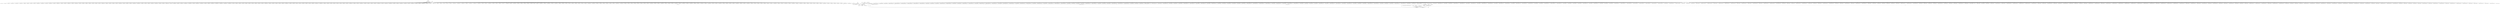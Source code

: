 digraph "0_ImageMagick_56d6e20de489113617cbbddaf41e92600a34db22@array" {
"1008762" [label="(Call,(const char *) attributes[i++])"];
"1008741" [label="(Call,attributes != (const xmlChar **) NULL)"];
"1000185" [label="(MethodParameterIn,const xmlChar **attributes)"];
"1008743" [label="(Call,(const xmlChar **) NULL)"];
"1008729" [label="(Call,(Image *) NULL)"];
"1000237" [label="(Call,(char *) NULL)"];
"1000232" [label="(Call,(const char *) NULL)"];
"1008760" [label="(Call,keyword=(const char *) attributes[i++])"];
"1008790" [label="(Call,ThrowMSLException(OptionError,\"UnrecognizedAttribute\",keyword))"];
"1008599" [label="(Call,(const char *) attributes[i])"];
"1018046" [label="(Call,(Image*) NULL)"];
"1017467" [label="(Call,(Image *) NULL)"];
"1017623" [label="(Call,(const char *) attributes[i])"];
"1006461" [label="(Call,(const char *) attributes[i])"];
"1014935" [label="(Call,(const char *) attributes[i++])"];
"1014502" [label="(Call,(Image *) NULL)"];
"1018943" [label="(Call,attributes != (const xmlChar **) NULL)"];
"1003100" [label="(Call,(char **) NULL)"];
"1004484" [label="(Call,(const char *) attributes[i++])"];
"1014729" [label="(Call,(const xmlChar *) NULL)"];
"1006772" [label="(Call,attributes[i] != (const xmlChar *) NULL)"];
"1000234" [label="(Identifier,NULL)"];
"1009820" [label="(Call,(const xmlChar *) NULL)"];
"1016133" [label="(Call,(const char *) NULL)"];
"1003342" [label="(Call,(const xmlChar *) NULL)"];
"1008856" [label="(Call,(Image *) NULL)"];
"1004334" [label="(Call,(const xmlChar *) NULL)"];
"1019473" [label="(Call,attributes[i] != (const xmlChar *) NULL)"];
"1004223" [label="(Call,(Image *) NULL)"];
"1014856" [label="(Call,(Image *) NULL)"];
"1001578" [label="(Call,(const xmlChar *) NULL)"];
"1014978" [label="(Call,(char **) NULL)"];
"1003329" [label="(Call,attributes != (const xmlChar **) NULL)"];
"1007963" [label="(Call,attributes[i] != (const xmlChar *) NULL)"];
"1004977" [label="(Call,attributes[i] != (const xmlChar *) NULL)"];
"1004729" [label="(Call,(const xmlChar *) NULL)"];
"1009144" [label="(Call,(const char *) attributes[i])"];
"1012873" [label="(Call,(const char *) attributes[i++])"];
"1010794" [label="(Call,attributes[i] != (const xmlChar *) NULL)"];
"1008628" [label="(Call,(char **) NULL)"];
"1018781" [label="(Call,(Image *) NULL)"];
"1001605" [label="(Call,(const char *) attributes[i])"];
"1003476" [label="(Call,(Image *) NULL)"];
"1000279" [label="(Call,(Image *) NULL)"];
"1019173" [label="(Call,(char **) NULL)"];
"1018251" [label="(Call,(Image*) NULL)"];
"1005603" [label="(Call,(char **) NULL)"];
"1001764" [label="(Call,(const char *) attributes[i++])"];
"1018952" [label="(Call,attributes[i] != (const xmlChar *) NULL)"];
"1006241" [label="(Call,(const xmlChar *) NULL)"];
"1008740" [label="(ControlStructure,if (attributes != (const xmlChar **) NULL))"];
"1017032" [label="(Call,(const char *) attributes[i++])"];
"1014011" [label="(Call,(const char *) attributes[i++])"];
"1012993" [label="(Call,(Image *) NULL)"];
"1017221" [label="(Call,(Image *) NULL)"];
"1003024" [label="(Call,(const char *) attributes[i])"];
"1018373" [label="(Call,(const char *) attributes[i])"];
"1000529" [label="(Call,attributes[i] != (const xmlChar *) NULL)"];
"1014248" [label="(Call,(Image *) NULL)"];
"1007724" [label="(Call,(char **) NULL)"];
"1007223" [label="(Call,(const xmlChar *) NULL)"];
"1002993" [label="(Call,attributes[i] != (const xmlChar *) NULL)"];
"1009893" [label="(Call,(char **) NULL)"];
"1004956" [label="(Call,(Image *) NULL)"];
"1014663" [label="(Call,(Image *) NULL)"];
"1006434" [label="(Call,(const xmlChar *) NULL)"];
"1013026" [label="(Call,(const char *) attributes[i++])"];
"1002331" [label="(Call,(const xmlChar *) NULL)"];
"1008729" [label="(Call,(Image *) NULL)"];
"1015066" [label="(Call,(Image *) NULL)"];
"1007077" [label="(Call,attributes[i] != (const xmlChar *) NULL)"];
"1006523" [label="(Call,(char **) NULL)"];
"1014268" [label="(Call,attributes != (const xmlChar **) NULL)"];
"1002499" [label="(Call,(Image *) NULL)"];
"1012861" [label="(Call,attributes[i] != (const xmlChar *) NULL)"];
"1019031" [label="(Call,(const char *) NULL)"];
"1013260" [label="(Call,attributes[i] != (const xmlChar *) NULL)"];
"1008883" [label="(Call,attributes[i] != (const xmlChar *) NULL)"];
"1009667" [label="(Call,attributes[i] != (const xmlChar *) NULL)"];
"1010906" [label="(Call,attributes[i] != (const xmlChar *) NULL)"];
"1007655" [label="(Call,attributes != (const xmlChar **) NULL)"];
"1007668" [label="(Call,(const xmlChar *) NULL)"];
"1005116" [label="(Call,(const char *) attributes[i++])"];
"1007621" [label="(Call,(Image *) NULL)"];
"1018821" [label="(Call,(Image *) NULL)"];
"1019118" [label="(Call,attributes[i] != (const xmlChar *) NULL)"];
"1013005" [label="(Call,attributes != (const xmlChar **) NULL)"];
"1000232" [label="(Call,(const char *) NULL)"];
"1011472" [label="(Call,(const xmlChar **) NULL)"];
"1013107" [label="(Call,(char **) NULL)"];
"1013619" [label="(Call,attributes == (const xmlChar **) NULL)"];
"1007219" [label="(Call,attributes[i] != (const xmlChar *) NULL)"];
"1000235" [label="(Call,value=(char *) NULL)"];
"1017604" [label="(Call,(const char *) attributes[i++])"];
"1008762" [label="(Call,(const char *) attributes[i++])"];
"1008510" [label="(Call,ThrowMSLException(OptionError,\"UnrecognizedElement\",(const char *) tag))"];
"1018560" [label="(Call,(Image *) NULL)"];
"1016302" [label="(Call,attributes[i] != (const xmlChar *) NULL)"];
"1006249" [label="(Call,(const char *) attributes[i++])"];
"1003448" [label="(Call,(const char *) NULL)"];
"1015731" [label="(Call,attributes == (const xmlChar **) NULL)"];
"1000307" [label="(Call,(const xmlChar *) NULL)"];
"1010825" [label="(Call,(const char *) attributes[i])"];
"1008874" [label="(Call,attributes != (const xmlChar **) NULL)"];
"1019122" [label="(Call,(const xmlChar *) NULL)"];
"1008760" [label="(Call,keyword=(const char *) attributes[i++])"];
"1008651" [label="(Call,(char **) NULL)"];
"1010806" [label="(Call,(const char *) attributes[i++])"];
"1017596" [label="(Call,(const xmlChar *) NULL)"];
"1002533" [label="(Call,(const char *) attributes[i++])"];
"1002705" [label="(Call,attributes[i] != (const xmlChar *) NULL)"];
"1007108" [label="(Call,(const char *) attributes[i])"];
"1017492" [label="(Call,(const xmlChar *) NULL)"];
"1003350" [label="(Call,(const char *) attributes[i++])"];
"1017427" [label="(Call,(Image *) NULL)"];
"1008769" [label="(Identifier,attribute)"];
"1015276" [label="(Call,(Image *) NULL)"];
"1009698" [label="(Call,(const char *) attributes[i])"];
"1018149" [label="(Call,(const xmlChar *) NULL)"];
"1005095" [label="(Call,attributes != (const xmlChar **) NULL)"];
"1008160" [label="(Call,(const xmlChar *) NULL)"];
"1000185" [label="(MethodParameterIn,const xmlChar **attributes)"];
"1004968" [label="(Call,attributes != (const xmlChar **) NULL)"];
"1019108" [label="(Call,attributes == (const xmlChar **) NULL)"];
"1000541" [label="(Call,(const char *) attributes[i++])"];
"1016551" [label="(Call,attributes[i] != (const xmlChar *) NULL)"];
"1011228" [label="(Call,(const xmlChar *) NULL)"];
"1011479" [label="(Call,attributes[i] != (const xmlChar *) NULL)"];
"1017254" [label="(Call,(const char *) attributes[i++])"];
"1006803" [label="(Call,(const char *) attributes[i])"];
"1010626" [label="(Call,(const xmlChar *) NULL)"];
"1013264" [label="(Call,(const xmlChar *) NULL)"];
"1018710" [label="(Call,(char **) NULL)"];
"1015773" [label="(Call,(const char *) attributes[i])"];
"1004756" [label="(Call,(const char *) attributes[i])"];
"1007056" [label="(Call,(Image *) NULL)"];
"1018629" [label="(Call,(Image *) NULL)"];
"1012008" [label="(Call,(char **) NULL)"];
"1017908" [label="(Call,(Image*) NULL)"];
"1008743" [label="(Call,(const xmlChar **) NULL)"];
"1001565" [label="(Call,attributes != (const xmlChar **) NULL)"];
"1010106" [label="(Call,attributes[i] != (const xmlChar *) NULL)"];
"1006586" [label="(Call,(Image *) NULL)"];
"1010507" [label="(Call,(char **) NULL)"];
"1004701" [label="(Call,(Image *) NULL)"];
"1010304" [label="(Call,(const char *) attributes[i])"];
"1008568" [label="(Call,attributes == (const xmlChar **) NULL)"];
"1010285" [label="(Call,(const char *) attributes[i++])"];
"1008556" [label="(Call,(Image *) NULL)"];
"1017020" [label="(Call,attributes[i] != (const xmlChar *) NULL)"];
"1017972" [label="(Call,(const char *) attributes[i])"];
"1001983" [label="(Call,(Image *) NULL)"];
"1017944" [label="(Call,(const xmlChar *) NULL)"];
"1008486" [label="(Call,(Image *) NULL)"];
"1018416" [label="(Call,(Image *) NULL)"];
"1013153" [label="(Call,(Image *) NULL)"];
"1005104" [label="(Call,attributes[i] != (const xmlChar *) NULL)"];
"1004737" [label="(Call,(const char *) attributes[i++])"];
"1004321" [label="(Call,attributes != (const xmlChar **) NULL)"];
"1007796" [label="(Call,(char **) NULL)"];
"1019259" [label="(Call,(const char *) attributes[i++])"];
"1009457" [label="(Call,attributes != (const xmlChar **) NULL)"];
"1018177" [label="(Call,(const char *) attributes[i])"];
"1015555" [label="(Call,(const char *) attributes[i])"];
"1014913" [label="(Call,attributes == (const xmlChar **) NULL)"];
"1009104" [label="(Call,attributes != (const xmlChar **) NULL)"];
"1010545" [label="(Call,(Image *) NULL)"];
"1004476" [label="(Call,(const xmlChar *) NULL)"];
"1004443" [label="(Call,(Image *) NULL)"];
"1005702" [label="(Call,(char **) NULL)"];
"1011909" [label="(Call,(char **) NULL)"];
"1010896" [label="(Call,attributes == (const xmlChar **) NULL)"];
"1018983" [label="(Call,(const char *) attributes[i])"];
"1006679" [label="(Call,(const char *) attributes[i])"];
"1009559" [label="(Call,(char **) NULL)"];
"1009478" [label="(Call,(const char *) attributes[i++])"];
"1016998" [label="(Call,(Image *) NULL)"];
"1016530" [label="(Call,(Image *) NULL)"];
"1005008" [label="(Call,(const char *) attributes[i])"];
"1005566" [label="(Call,(char **) NULL)"];
"1002635" [label="(Call,(Image *) NULL)"];
"1002016" [label="(Call,(const xmlChar *) NULL)"];
"1017744" [label="(Call,(const xmlChar *) NULL)"];
"1004884" [label="(Call,(const char *) attributes[i])"];
"1008759" [label="(Block,)"];
"1008355" [label="(Call,attributes[i] != (const xmlChar *) NULL)"];
"1018873" [label="(Call,(const char *) attributes[i])"];
"1015288" [label="(Call,attributes != (const xmlChar **) NULL)"];
"1004306" [label="(Call,(Image *) NULL)"];
"1008742" [label="(Identifier,attributes)"];
"1013999" [label="(Call,attributes[i] != (const xmlChar *) NULL)"];
"1004503" [label="(Call,(const char *) attributes[i])"];
"1018135" [label="(Call,attributes == (const xmlChar **) NULL)"];
"1009466" [label="(Call,attributes[i] != (const xmlChar *) NULL)"];
"1016293" [label="(Call,attributes != (const xmlChar **) NULL)"];
"1008761" [label="(Identifier,keyword)"];
"1003989" [label="(Call,(Image *) NULL)"];
"1012916" [label="(Call,(char *) NULL)"];
"1002451" [label="(Call,(Image *) NULL)"];
"1006330" [label="(Call,(char **) NULL)"];
"1000936" [label="(Call,(char **) NULL)"];
"1004989" [label="(Call,(const char *) attributes[i++])"];
"1006216" [label="(Call,(Image *) NULL)"];
"1008367" [label="(Call,(const char *) attributes[i++])"];
"1016823" [label="(Call,attributes != (const xmlChar **) NULL)"];
"1000959" [label="(Call,(char **) NULL)"];
"1011491" [label="(Call,(const char *) attributes[i++])"];
"1000533" [label="(Call,(const xmlChar *) NULL)"];
"1018113" [label="(Call,(Image*) NULL)"];
"1004330" [label="(Call,attributes[i] != (const xmlChar *) NULL)"];
"1013667" [label="(Call,(const char *) attributes[i])"];
"1000315" [label="(Call,(const char *) attributes[i++])"];
"1005726" [label="(Call,(char **) NULL)"];
"1008723" [label="(Call,msl_info->image[n] == (Image *) NULL)"];
"1012865" [label="(Call,(const xmlChar *) NULL)"];
"1017564" [label="(Call,(Image *) NULL)"];
"1008346" [label="(Call,attributes != (const xmlChar **) NULL)"];
"1007182" [label="(Call,(Image *) NULL)"];
"1017519" [label="(Call,(const char *) attributes[i])"];
"1018321" [label="(Call,(Image *) NULL)"];
"1001783" [label="(Call,(const char *) attributes[i])"];
"1004463" [label="(Call,attributes != (const xmlChar **) NULL)"];
"1008334" [label="(Call,(Image *) NULL)"];
"1019463" [label="(Call,attributes == (const xmlChar **) NULL)"];
"1014277" [label="(Call,attributes[i] != (const xmlChar *) NULL)"];
"1007967" [label="(Call,(const xmlChar *) NULL)"];
"1017364" [label="(Call,(char **) NULL)"];
"1010414" [label="(Call,attributes[i] != (const xmlChar *) NULL)"];
"1002997" [label="(Call,(const xmlChar *) NULL)"];
"1009658" [label="(Call,attributes != (const xmlChar **) NULL)"];
"1015515" [label="(Call,attributes != (const xmlChar **) NULL)"];
"1014556" [label="(Call,(const char *) attributes[i])"];
"1014003" [label="(Call,(const xmlChar *) NULL)"];
"1001731" [label="(Call,(Image *) NULL)"];
"1008781" [label="(Call,(const char *) attributes[i])"];
"1015487" [label="(Call,(Image *) NULL)"];
"1013272" [label="(Call,(const char *) attributes[i++])"];
"1011255" [label="(Call,(const char *) attributes[i])"];
"1004853" [label="(Call,attributes[i] != (const xmlChar *) NULL)"];
"1014528" [label="(Call,(const xmlChar *) NULL)"];
"1003765" [label="(Call,(const char *) NULL)"];
"1003943" [label="(Call,(char **) NULL)"];
"1010418" [label="(Call,(const xmlChar *) NULL)"];
"1010884" [label="(Call,(Image *) NULL)"];
"1002239" [label="(Call,(Image *) NULL)"];
"1017740" [label="(Call,attributes[i] != (const xmlChar *) NULL)"];
"1008590" [label="(Call,(const char *) attributes[i++])"];
"1012662" [label="(Call,(const xmlChar *) NULL)"];
"1015753" [label="(Call,(const char *) attributes[i++])"];
"1010097" [label="(Call,attributes != (const xmlChar **) NULL)"];
"1012851" [label="(Call,attributes == (const xmlChar **) NULL)"];
"1016362" [label="(Call,(char **) NULL)"];
"1014756" [label="(Call,(const char *) attributes[i])"];
"1001752" [label="(Call,attributes[i] != (const xmlChar *) NULL)"];
"1006237" [label="(Call,attributes[i] != (const xmlChar *) NULL)"];
"1006639" [label="(Call,attributes != (const xmlChar **) NULL)"];
"1010922" [label="(Call,(const char *) attributes[i++])"];
"1004832" [label="(Call,(Image *) NULL)"];
"1018641" [label="(Call,attributes != (const xmlChar **) NULL)"];
"1010110" [label="(Call,(const xmlChar *) NULL)"];
"1006931" [label="(Call,(Image *) NULL)"];
"1013929" [label="(Call,(Image *) NULL)"];
"1009203" [label="(Call,(char **) NULL)"];
"1014785" [label="(Call,(char **) NULL)"];
"1000303" [label="(Call,attributes[i] != (const xmlChar *) NULL)"];
"1007941" [label="(Call,(Image *) NULL)"];
"1003532" [label="(Call,(const char *) attributes[i])"];
"1008887" [label="(Call,(const xmlChar *) NULL)"];
"1009470" [label="(Call,(const xmlChar *) NULL)"];
"1019247" [label="(Call,attributes[i] != (const xmlChar *) NULL)"];
"1012658" [label="(Call,attributes[i] != (const xmlChar *) NULL)"];
"1003369" [label="(Call,(const char *) attributes[i])"];
"1006430" [label="(Call,attributes[i] != (const xmlChar *) NULL)"];
"1002717" [label="(Call,(const char *) attributes[i++])"];
"1002012" [label="(Call,attributes[i] != (const xmlChar *) NULL)"];
"1009113" [label="(Call,attributes[i] != (const xmlChar *) NULL)"];
"1015528" [label="(Call,(const xmlChar *) NULL)"];
"1010273" [label="(Call,attributes[i] != (const xmlChar *) NULL)"];
"1012893" [label="(Call,(const char *) attributes[i])"];
"1004660" [label="(Call,(Image *) NULL)"];
"1014955" [label="(Call,(const char *) attributes[i])"];
"1017024" [label="(Call,(const xmlChar *) NULL)"];
"1008731" [label="(Identifier,NULL)"];
"1017273" [label="(Call,(const char *) attributes[i])"];
"1010798" [label="(Call,(const xmlChar *) NULL)"];
"1015745" [label="(Call,(const xmlChar *) NULL)"];
"1010941" [label="(Call,(const char *) attributes[i])"];
"1008146" [label="(Call,attributes == (const xmlChar **) NULL)"];
"1017233" [label="(Call,attributes != (const xmlChar **) NULL)"];
"1016888" [label="(Call,(char **) NULL)"];
"1012032" [label="(Call,(char **) NULL)"];
"1010653" [label="(Call,(const char *) attributes[i])"];
"1008582" [label="(Call,(const xmlChar *) NULL)"];
"1006268" [label="(Call,(const char *) attributes[i])"];
"1014737" [label="(Call,(const char *) attributes[i++])"];
"1009807" [label="(Call,attributes != (const xmlChar **) NULL)"];
"1016542" [label="(Call,attributes != (const xmlChar **) NULL)"];
"1014524" [label="(Call,attributes[i] != (const xmlChar *) NULL)"];
"1002043" [label="(Call,(const char *) attributes[i])"];
"1000334" [label="(Call,(const char *) attributes[i])"];
"1009445" [label="(Call,(Image *) NULL)"];
"1007231" [label="(Call,(const char *) attributes[i++])"];
"1001878" [label="(Call,(char **) NULL)"];
"1006409" [label="(Call,(Image *) NULL)"];
"1001942" [label="(Call,(Image *) NULL)"];
"1004472" [label="(Call,attributes[i] != (const xmlChar *) NULL)"];
"1019593" [label="(Call,value != NULL)"];
"1001743" [label="(Call,attributes != (const xmlChar **) NULL)"];
"1001586" [label="(Call,(const char *) attributes[i++])"];
"1006228" [label="(Call,attributes != (const xmlChar **) NULL)"];
"1010137" [label="(Call,(const char *) attributes[i])"];
"1009780" [label="(Call,(Image *) NULL)"];
"1007089" [label="(Call,(const char *) attributes[i++])"];
"1015719" [label="(Call,(Image *) NULL)"];
"1019251" [label="(Call,(const xmlChar *) NULL)"];
"1006964" [label="(Call,(const char *) attributes[i++])"];
"1004844" [label="(Call,attributes != (const xmlChar **) NULL)"];
"1015078" [label="(Call,attributes != (const xmlChar **) NULL)"];
"1006368" [label="(Call,(Image *) NULL)"];
"1016845" [label="(Call,(const char *) attributes[i++])"];
"1019225" [label="(Call,(Image *) NULL)"];
"1002948" [label="(Call,(Image *) NULL)"];
"1017583" [label="(Call,attributes != (const xmlChar **) NULL)"];
"1016865" [label="(Call,(const char *) attributes[i])"];
"1000520" [label="(Call,attributes != (const xmlChar **) NULL)"];
"1006857" [label="(Call,(Image *) NULL)"];
"1017719" [label="(Call,(Image *) NULL)"];
"1000239" [label="(Identifier,NULL)"];
"1016582" [label="(Call,(const char *) attributes[i])"];
"1011200" [label="(Call,(Image *) NULL)"];
"1008895" [label="(Call,(const char *) attributes[i++])"];
"1002024" [label="(Call,(const char *) attributes[i++])"];
"1002525" [label="(Call,(const xmlChar *) NULL)"];
"1004865" [label="(Call,(const char *) attributes[i++])"];
"1014207" [label="(Call,(Image *) NULL)"];
"1013018" [label="(Call,(const xmlChar *) NULL)"];
"1017674" [label="(Call,(char **) NULL)"];
"1007695" [label="(Call,(const char *) attributes[i])"];
"1002339" [label="(Call,(const char *) attributes[i++])"];
"1017242" [label="(Call,attributes[i] != (const xmlChar *) NULL)"];
"1013250" [label="(Call,attributes == (const xmlChar **) NULL)"];
"1008578" [label="(Call,attributes[i] != (const xmlChar *) NULL)"];
"1018449" [label="(Call,(const xmlChar *) NULL)"];
"1010622" [label="(Call,attributes[i] != (const xmlChar *) NULL)"];
"1014308" [label="(Call,(const char *) attributes[i])"];
"1008813" [label="(Call,(Image *) NULL)"];
"1006421" [label="(Call,attributes != (const xmlChar **) NULL)"];
"1017752" [label="(Call,(const char *) attributes[i++])"];
"1003501" [label="(Call,attributes[i] != (const xmlChar *) NULL)"];
"1010264" [label="(Call,attributes != (const xmlChar **) NULL)"];
"1018354" [label="(Call,(const char *) attributes[i++])"];
"1000484" [label="(Call,(Image *) NULL)"];
"1008741" [label="(Call,attributes != (const xmlChar **) NULL)"];
"1008142" [label="(Call,(Image *) NULL)"];
"1019279" [label="(Call,(const char *) attributes[i])"];
"1015536" [label="(Call,(const char *) attributes[i++])"];
"1009847" [label="(Call,(const char *) attributes[i])"];
"1007953" [label="(Call,attributes == (const xmlChar **) NULL)"];
"1002553" [label="(Call,(const char *) attributes[i])"];
"1014923" [label="(Call,attributes[i] != (const xmlChar *) NULL)"];
"1013695" [label="(Call,(char **) NULL)"];
"1004716" [label="(Call,attributes != (const xmlChar **) NULL)"];
"1010118" [label="(Call,(const char *) attributes[i++])"];
"1000294" [label="(Call,attributes != (const xmlChar **) NULL)"];
"1010734" [label="(Call,(char **) NULL)"];
"1015016" [label="(Call,(Image *) NULL)"];
"1008758" [label="(Identifier,i)"];
"1016333" [label="(Call,(const char *) attributes[i])"];
"1008754" [label="(Call,(const xmlChar *) NULL)"];
"1002291" [label="(Call,(Image *) NULL)"];
"1017500" [label="(Call,(const char *) attributes[i++])"];
"1018854" [label="(Call,(const char *) attributes[i++])"];
"1009940" [label="(Call,(char **) NULL)"];
"1014725" [label="(Call,attributes[i] != (const xmlChar *) NULL)"];
"1011886" [label="(Call,(char **) NULL)"];
"1018928" [label="(Call,(Image *) NULL)"];
"1002511" [label="(Call,attributes != (const xmlChar **) NULL)"];
"1004981" [label="(Call,(const xmlChar *) NULL)"];
"1019505" [label="(Call,(const char *) attributes[i])"];
"1007975" [label="(Call,(const char *) attributes[i++])"];
"1008791" [label="(Identifier,OptionError)"];
"1006660" [label="(Call,(const char *) attributes[i++])"];
"1005108" [label="(Call,(const xmlChar *) NULL)"];
"1001550" [label="(Call,(Image *) NULL)"];
"1002984" [label="(Call,attributes != (const xmlChar **) NULL)"];
"1013014" [label="(Call,attributes[i] != (const xmlChar *) NULL)"];
"1005059" [label="(Call,(Image *) NULL)"];
"1001680" [label="(Call,(Image *) NULL)"];
"1015099" [label="(Call,(const char *) attributes[i++])"];
"1007676" [label="(Call,(const char *) attributes[i++])"];
"1010082" [label="(Call,(Image *) NULL)"];
"1013238" [label="(Call,(Image *) NULL)"];
"1002576" [label="(Call,(char **) NULL)"];
"1008745" [label="(Identifier,NULL)"];
"1018445" [label="(Call,attributes[i] != (const xmlChar *) NULL)"];
"1016833" [label="(Call,attributes[i] != (const xmlChar *) NULL)"];
"1006983" [label="(Call,(const char *) attributes[i])"];
"1010613" [label="(Call,attributes != (const xmlChar **) NULL)"];
"1008359" [label="(Call,(const xmlChar *) NULL)"];
"1004361" [label="(Call,(const char *) attributes[i])"];
"1006442" [label="(Call,(const char *) attributes[i++])"];
"1011224" [label="(Call,attributes[i] != (const xmlChar *) NULL)"];
"1014514" [label="(Call,attributes == (const xmlChar **) NULL)"];
"1010634" [label="(Call,(const char *) attributes[i++])"];
"1013639" [label="(Call,(const xmlChar *) NULL)"];
"1010405" [label="(Call,attributes != (const xmlChar **) NULL)"];
"1008750" [label="(Call,attributes[i] != (const xmlChar *) NULL)"];
"1002906" [label="(Call,(Image *) NULL)"];
"1009990" [label="(Call,(char **) NULL)"];
"1013764" [label="(Call,(char **) NULL)"];
"1016947" [label="(Call,(Image *) NULL)"];
"1007984" [label="(Call,(const char *) attributes[i])"];
"1015584" [label="(Call,(char **) NULL)"];
"1018145" [label="(Call,attributes[i] != (const xmlChar *) NULL)"];
"1015524" [label="(Call,attributes[i] != (const xmlChar *) NULL)"];
"1016763" [label="(Call,(Image *) NULL)"];
"1011510" [label="(Call,(const char *) attributes[i])"];
"1013635" [label="(Call,attributes[i] != (const xmlChar *) NULL)"];
"1002521" [label="(Call,attributes[i] != (const xmlChar *) NULL)"];
"1000560" [label="(Call,(const char *) attributes[i])"];
"1007821" [label="(Call,(char **) NULL)"];
"1017479" [label="(Call,attributes != (const xmlChar **) NULL)"];
"1013787" [label="(Call,(char **) NULL)"];
"1007210" [label="(Call,attributes != (const xmlChar **) NULL)"];
"1015301" [label="(Call,(const xmlChar *) NULL)"];
"1008415" [label="(Call,(char **) NULL)"];
"1016278" [label="(Call,(Image *) NULL)"];
"1006943" [label="(Call,attributes != (const xmlChar **) NULL)"];
"1011483" [label="(Call,(const xmlChar *) NULL)"];
"1018964" [label="(Call,(const char *) attributes[i++])"];
"1014142" [label="(Call,(char **) NULL)"];
"1000443" [label="(Call,(Image *) NULL)"];
"1004342" [label="(Call,(const char *) attributes[i++])"];
"1011215" [label="(Call,attributes != (const xmlChar **) NULL)"];
"1018650" [label="(Call,attributes[i] != (const xmlChar *) NULL)"];
"1010784" [label="(Call,attributes == (const xmlChar **) NULL)"];
"1016387" [label="(Call,(char **) NULL)"];
"1016837" [label="(Call,(const xmlChar *) NULL)"];
"1010587" [label="(Call,(Image *) NULL)"];
"1012670" [label="(Call,(const char *) attributes[i++])"];
"1011236" [label="(Call,(const char *) attributes[i++])"];
"1018157" [label="(Call,(const char *) attributes[i++])"];
"1009117" [label="(Call,(const xmlChar *) NULL)"];
"1008795" [label="(Identifier,magnify_image)"];
"1015309" [label="(Call,(const char *) attributes[i++])"];
"1017930" [label="(Call,attributes == (const xmlChar **) NULL)"];
"1014438" [label="(Call,(Image *) NULL)"];
"1002736" [label="(Call,(const char *) attributes[i])"];
"1018333" [label="(Call,attributes != (const xmlChar **) NULL)"];
"1018681" [label="(Call,(const char *) attributes[i])"];
"1008168" [label="(Call,(const char *) attributes[i++])"];
"1016563" [label="(Call,(const char *) attributes[i++])"];
"1018654" [label="(Call,(const xmlChar *) NULL)"];
"1003311" [label="(Call,(Image *) NULL)"];
"1008674" [label="(Call,(char **) NULL)"];
"1019237" [label="(Call,attributes == (const xmlChar **) NULL)"];
"1001574" [label="(Call,attributes[i] != (const xmlChar *) NULL)"];
"1018956" [label="(Call,(const xmlChar *) NULL)"];
"1007664" [label="(Call,attributes[i] != (const xmlChar *) NULL)"];
"1002696" [label="(Call,attributes != (const xmlChar **) NULL)"];
"1015087" [label="(Call,attributes[i] != (const xmlChar *) NULL)"];
"1013972" [label="(Call,(Image *) NULL)"];
"1006776" [label="(Call,(const xmlChar *) NULL)"];
"1018842" [label="(Call,attributes[i] != (const xmlChar *) NULL)"];
"1017010" [label="(Call,attributes == (const xmlChar **) NULL)"];
"1001058" [label="(Call,(char **) NULL)"];
"1017592" [label="(Call,attributes[i] != (const xmlChar *) NULL)"];
"1014536" [label="(Call,(const char *) attributes[i++])"];
"1016684" [label="(Call,(char **) NULL)"];
"1017488" [label="(Call,attributes[i] != (const xmlChar *) NULL)"];
"1008792" [label="(Literal,\"UnrecognizedAttribute\")"];
"1001756" [label="(Call,(const xmlChar *) NULL)"];
"1013990" [label="(Call,attributes != (const xmlChar **) NULL)"];
"1012689" [label="(Call,(const char *) attributes[i])"];
"1016314" [label="(Call,(const char *) attributes[i++])"];
"1010015" [label="(Call,(char **) NULL)"];
"1010393" [label="(Call,(Image *) NULL)"];
"1003513" [label="(Call,(const char *) attributes[i++])"];
"1014289" [label="(Call,(const char *) attributes[i++])"];
"1004725" [label="(Call,attributes[i] != (const xmlChar *) NULL)"];
"1006648" [label="(Call,attributes[i] != (const xmlChar *) NULL)"];
"1018457" [label="(Call,(const char *) attributes[i++])"];
"1009605" [label="(Call,(Image *) NULL)"];
"1006763" [label="(Call,attributes != (const xmlChar **) NULL)"];
"1006627" [label="(Call,(Image *) NULL)"];
"1010277" [label="(Call,(const xmlChar *) NULL)"];
"1011470" [label="(Call,attributes != (const xmlChar **) NULL)"];
"1002318" [label="(Call,attributes != (const xmlChar **) NULL)"];
"1009081" [label="(Call,(Image *) NULL)"];
"1017052" [label="(Call,(const char *) attributes[i])"];
"1007570" [label="(Call,(Image *) NULL)"];
"1002327" [label="(Call,attributes[i] != (const xmlChar *) NULL)"];
"1014281" [label="(Call,(const xmlChar *) NULL)"];
"1016811" [label="(Call,(Image *) NULL)"];
"1006784" [label="(Call,(const char *) attributes[i++])"];
"1009876" [label="(Call,(char **) NULL)"];
"1010252" [label="(Call,(Image *) NULL)"];
"1017833" [label="(Call,(char **) NULL)"];
"1017871" [label="(Call,(Image *) NULL)"];
"1000230" [label="(Call,keyword=(const char *) NULL)"];
"1006751" [label="(Call,(Image *) NULL)"];
"1009816" [label="(Call,attributes[i] != (const xmlChar *) NULL)"];
"1019150" [label="(Call,(const char *) attributes[i])"];
"1006952" [label="(Call,attributes[i] != (const xmlChar *) NULL)"];
"1015741" [label="(Call,attributes[i] != (const xmlChar *) NULL)"];
"1013607" [label="(Call,(Image *) NULL)"];
"1016555" [label="(Call,(const xmlChar *) NULL)"];
"1008748" [label="(Identifier,i)"];
"1019096" [label="(Call,(Image *) NULL)"];
"1003492" [label="(Call,attributes != (const xmlChar **) NULL)"];
"1018476" [label="(Call,(const char *) attributes[i])"];
"1015669" [label="(Call,(char **) NULL)"];
"1012853" [label="(Call,(const xmlChar **) NULL)"];
"1010445" [label="(Call,(const char *) attributes[i])"];
"1015118" [label="(Call,(const char *) attributes[i])"];
"1009965" [label="(Call,(char **) NULL)"];
"1008764" [label="(Call,attributes[i++])"];
"1018436" [label="(Call,attributes != (const xmlChar **) NULL)"];
"1008156" [label="(Call,attributes[i] != (const xmlChar *) NULL)"];
"1002709" [label="(Call,(const xmlChar *) NULL)"];
"1008246" [label="(Call,(Image *) NULL)"];
"1013647" [label="(Call,(const char *) attributes[i++])"];
"1015328" [label="(Call,(const char *) attributes[i])"];
"1003005" [label="(Call,(const char *) attributes[i++])"];
"1018342" [label="(Call,attributes[i] != (const xmlChar *) NULL)"];
"1017731" [label="(Call,attributes != (const xmlChar **) NULL)"];
"1008793" [label="(Identifier,keyword)"];
"1008914" [label="(Call,(const char *) attributes[i])"];
"1019477" [label="(Call,(const xmlChar *) NULL)"];
"1019130" [label="(Call,(const char *) attributes[i++])"];
"1012626" [label="(Call,(Image *) NULL)"];
"1015235" [label="(Call,(Image *) NULL)"];
"1003338" [label="(Call,attributes[i] != (const xmlChar *) NULL)"];
"1001084" [label="(Call,(char **) NULL)"];
"1009284" [label="(Call,(char **) NULL)"];
"1014901" [label="(Call,(Image *) NULL)"];
"1013045" [label="(Call,(const char *) attributes[i])"];
"1018833" [label="(Call,attributes != (const xmlChar **) NULL)"];
"1014716" [label="(Call,attributes != (const xmlChar **) NULL)"];
"1009646" [label="(Call,(Image *) NULL)"];
"1017246" [label="(Call,(const xmlChar *) NULL)"];
"1002676" [label="(Call,(Image *) NULL)"];
"1002358" [label="(Call,(const char *) attributes[i])"];
"1015445" [label="(Call,(Image *) NULL)"];
"1014704" [label="(Call,(Image *) NULL)"];
"1019451" [label="(Call,(Image *) NULL)"];
"1019349" [label="(Call,(Image *) NULL)"];
"1009125" [label="(Call,(const char *) attributes[i++])"];
"1013292" [label="(Call,(const char *) attributes[i])"];
"1017771" [label="(Call,(const char *) attributes[i])"];
"1003505" [label="(Call,(const xmlChar *) NULL)"];
"1008188" [label="(Call,(const char *) attributes[i])"];
"1019485" [label="(Call,(const char *) attributes[i++])"];
"1018846" [label="(Call,(const xmlChar *) NULL)"];
"1014030" [label="(Call,(const char *) attributes[i])"];
"1002003" [label="(Call,attributes != (const xmlChar **) NULL)"];
"1017940" [label="(Call,attributes[i] != (const xmlChar *) NULL)"];
"1015091" [label="(Call,(const xmlChar *) NULL)"];
"1012649" [label="(Call,attributes != (const xmlChar **) NULL)"];
"1008997" [label="(Call,(const char *) NULL)"];
"1007250" [label="(Call,(const char *) attributes[i])"];
"1016489" [label="(Call,(Image *) NULL)"];
"1008386" [label="(Call,(const char *) attributes[i])"];
"1009828" [label="(Call,(const char *) attributes[i++])"];
"1005135" [label="(Call,(const char *) attributes[i])"];
"1017180" [label="(Call,(Image *) NULL)"];
"1000237" [label="(Call,(char *) NULL)"];
"1010786" [label="(Call,(const xmlChar **) NULL)"];
"1015297" [label="(Call,attributes[i] != (const xmlChar *) NULL)"];
"1018662" [label="(Call,(const char *) attributes[i++])"];
"1014927" [label="(Call,(const xmlChar *) NULL)"];
"1009497" [label="(Call,(const char *) attributes[i])"];
"1017952" [label="(Call,(const char *) attributes[i++])"];
"1019610" [label="(MethodReturn,static void)"];
"1007068" [label="(Call,attributes != (const xmlChar **) NULL)"];
"1010426" [label="(Call,(const char *) attributes[i++])"];
"1016306" [label="(Call,(const xmlChar *) NULL)"];
"1008790" [label="(Call,ThrowMSLException(OptionError,\"UnrecognizedAttribute\",keyword))"];
"1009679" [label="(Call,(const char *) attributes[i++])"];
"1008762" -> "1008760"  [label="AST: "];
"1008762" -> "1008764"  [label="CFG: "];
"1008763" -> "1008762"  [label="AST: "];
"1008764" -> "1008762"  [label="AST: "];
"1008760" -> "1008762"  [label="CFG: "];
"1008762" -> "1019610"  [label="DDG: "];
"1008762" -> "1008760"  [label="DDG: "];
"1008741" -> "1008762"  [label="DDG: "];
"1000185" -> "1008762"  [label="DDG: "];
"1008741" -> "1008740"  [label="AST: "];
"1008741" -> "1008743"  [label="CFG: "];
"1008742" -> "1008741"  [label="AST: "];
"1008743" -> "1008741"  [label="AST: "];
"1008748" -> "1008741"  [label="CFG: "];
"1008795" -> "1008741"  [label="CFG: "];
"1008741" -> "1019610"  [label="DDG: "];
"1008741" -> "1019610"  [label="DDG: "];
"1008741" -> "1019610"  [label="DDG: "];
"1000185" -> "1008741"  [label="DDG: "];
"1008743" -> "1008741"  [label="DDG: "];
"1008741" -> "1008750"  [label="DDG: "];
"1008741" -> "1008781"  [label="DDG: "];
"1000185" -> "1000182"  [label="AST: "];
"1000185" -> "1019610"  [label="DDG: "];
"1000185" -> "1000294"  [label="DDG: "];
"1000185" -> "1000303"  [label="DDG: "];
"1000185" -> "1000315"  [label="DDG: "];
"1000185" -> "1000334"  [label="DDG: "];
"1000185" -> "1000520"  [label="DDG: "];
"1000185" -> "1000529"  [label="DDG: "];
"1000185" -> "1000541"  [label="DDG: "];
"1000185" -> "1000560"  [label="DDG: "];
"1000185" -> "1001565"  [label="DDG: "];
"1000185" -> "1001574"  [label="DDG: "];
"1000185" -> "1001586"  [label="DDG: "];
"1000185" -> "1001605"  [label="DDG: "];
"1000185" -> "1001743"  [label="DDG: "];
"1000185" -> "1001752"  [label="DDG: "];
"1000185" -> "1001764"  [label="DDG: "];
"1000185" -> "1001783"  [label="DDG: "];
"1000185" -> "1002003"  [label="DDG: "];
"1000185" -> "1002012"  [label="DDG: "];
"1000185" -> "1002024"  [label="DDG: "];
"1000185" -> "1002043"  [label="DDG: "];
"1000185" -> "1002318"  [label="DDG: "];
"1000185" -> "1002327"  [label="DDG: "];
"1000185" -> "1002339"  [label="DDG: "];
"1000185" -> "1002358"  [label="DDG: "];
"1000185" -> "1002511"  [label="DDG: "];
"1000185" -> "1002521"  [label="DDG: "];
"1000185" -> "1002533"  [label="DDG: "];
"1000185" -> "1002553"  [label="DDG: "];
"1000185" -> "1002696"  [label="DDG: "];
"1000185" -> "1002705"  [label="DDG: "];
"1000185" -> "1002717"  [label="DDG: "];
"1000185" -> "1002736"  [label="DDG: "];
"1000185" -> "1002984"  [label="DDG: "];
"1000185" -> "1002993"  [label="DDG: "];
"1000185" -> "1003005"  [label="DDG: "];
"1000185" -> "1003024"  [label="DDG: "];
"1000185" -> "1003329"  [label="DDG: "];
"1000185" -> "1003338"  [label="DDG: "];
"1000185" -> "1003350"  [label="DDG: "];
"1000185" -> "1003369"  [label="DDG: "];
"1000185" -> "1003492"  [label="DDG: "];
"1000185" -> "1003501"  [label="DDG: "];
"1000185" -> "1003513"  [label="DDG: "];
"1000185" -> "1003532"  [label="DDG: "];
"1000185" -> "1004321"  [label="DDG: "];
"1000185" -> "1004330"  [label="DDG: "];
"1000185" -> "1004342"  [label="DDG: "];
"1000185" -> "1004361"  [label="DDG: "];
"1000185" -> "1004463"  [label="DDG: "];
"1000185" -> "1004472"  [label="DDG: "];
"1000185" -> "1004484"  [label="DDG: "];
"1000185" -> "1004503"  [label="DDG: "];
"1000185" -> "1004716"  [label="DDG: "];
"1000185" -> "1004725"  [label="DDG: "];
"1000185" -> "1004737"  [label="DDG: "];
"1000185" -> "1004756"  [label="DDG: "];
"1000185" -> "1004844"  [label="DDG: "];
"1000185" -> "1004853"  [label="DDG: "];
"1000185" -> "1004865"  [label="DDG: "];
"1000185" -> "1004884"  [label="DDG: "];
"1000185" -> "1004968"  [label="DDG: "];
"1000185" -> "1004977"  [label="DDG: "];
"1000185" -> "1004989"  [label="DDG: "];
"1000185" -> "1005008"  [label="DDG: "];
"1000185" -> "1005095"  [label="DDG: "];
"1000185" -> "1005104"  [label="DDG: "];
"1000185" -> "1005116"  [label="DDG: "];
"1000185" -> "1005135"  [label="DDG: "];
"1000185" -> "1006228"  [label="DDG: "];
"1000185" -> "1006237"  [label="DDG: "];
"1000185" -> "1006249"  [label="DDG: "];
"1000185" -> "1006268"  [label="DDG: "];
"1000185" -> "1006421"  [label="DDG: "];
"1000185" -> "1006430"  [label="DDG: "];
"1000185" -> "1006442"  [label="DDG: "];
"1000185" -> "1006461"  [label="DDG: "];
"1000185" -> "1006639"  [label="DDG: "];
"1000185" -> "1006648"  [label="DDG: "];
"1000185" -> "1006660"  [label="DDG: "];
"1000185" -> "1006679"  [label="DDG: "];
"1000185" -> "1006763"  [label="DDG: "];
"1000185" -> "1006772"  [label="DDG: "];
"1000185" -> "1006784"  [label="DDG: "];
"1000185" -> "1006803"  [label="DDG: "];
"1000185" -> "1006943"  [label="DDG: "];
"1000185" -> "1006952"  [label="DDG: "];
"1000185" -> "1006964"  [label="DDG: "];
"1000185" -> "1006983"  [label="DDG: "];
"1000185" -> "1007068"  [label="DDG: "];
"1000185" -> "1007077"  [label="DDG: "];
"1000185" -> "1007089"  [label="DDG: "];
"1000185" -> "1007108"  [label="DDG: "];
"1000185" -> "1007210"  [label="DDG: "];
"1000185" -> "1007219"  [label="DDG: "];
"1000185" -> "1007231"  [label="DDG: "];
"1000185" -> "1007250"  [label="DDG: "];
"1000185" -> "1007655"  [label="DDG: "];
"1000185" -> "1007664"  [label="DDG: "];
"1000185" -> "1007676"  [label="DDG: "];
"1000185" -> "1007695"  [label="DDG: "];
"1000185" -> "1007953"  [label="DDG: "];
"1000185" -> "1007963"  [label="DDG: "];
"1000185" -> "1007975"  [label="DDG: "];
"1000185" -> "1007984"  [label="DDG: "];
"1000185" -> "1008146"  [label="DDG: "];
"1000185" -> "1008156"  [label="DDG: "];
"1000185" -> "1008168"  [label="DDG: "];
"1000185" -> "1008188"  [label="DDG: "];
"1000185" -> "1008346"  [label="DDG: "];
"1000185" -> "1008355"  [label="DDG: "];
"1000185" -> "1008367"  [label="DDG: "];
"1000185" -> "1008386"  [label="DDG: "];
"1000185" -> "1008568"  [label="DDG: "];
"1000185" -> "1008578"  [label="DDG: "];
"1000185" -> "1008590"  [label="DDG: "];
"1000185" -> "1008599"  [label="DDG: "];
"1000185" -> "1008750"  [label="DDG: "];
"1000185" -> "1008781"  [label="DDG: "];
"1000185" -> "1008874"  [label="DDG: "];
"1000185" -> "1008883"  [label="DDG: "];
"1000185" -> "1008895"  [label="DDG: "];
"1000185" -> "1008914"  [label="DDG: "];
"1000185" -> "1009104"  [label="DDG: "];
"1000185" -> "1009113"  [label="DDG: "];
"1000185" -> "1009125"  [label="DDG: "];
"1000185" -> "1009144"  [label="DDG: "];
"1000185" -> "1009457"  [label="DDG: "];
"1000185" -> "1009466"  [label="DDG: "];
"1000185" -> "1009478"  [label="DDG: "];
"1000185" -> "1009497"  [label="DDG: "];
"1000185" -> "1009658"  [label="DDG: "];
"1000185" -> "1009667"  [label="DDG: "];
"1000185" -> "1009679"  [label="DDG: "];
"1000185" -> "1009698"  [label="DDG: "];
"1000185" -> "1009807"  [label="DDG: "];
"1000185" -> "1009816"  [label="DDG: "];
"1000185" -> "1009828"  [label="DDG: "];
"1000185" -> "1009847"  [label="DDG: "];
"1000185" -> "1010097"  [label="DDG: "];
"1000185" -> "1010106"  [label="DDG: "];
"1000185" -> "1010118"  [label="DDG: "];
"1000185" -> "1010137"  [label="DDG: "];
"1000185" -> "1010264"  [label="DDG: "];
"1000185" -> "1010273"  [label="DDG: "];
"1000185" -> "1010285"  [label="DDG: "];
"1000185" -> "1010304"  [label="DDG: "];
"1000185" -> "1010405"  [label="DDG: "];
"1000185" -> "1010414"  [label="DDG: "];
"1000185" -> "1010426"  [label="DDG: "];
"1000185" -> "1010445"  [label="DDG: "];
"1000185" -> "1010613"  [label="DDG: "];
"1000185" -> "1010622"  [label="DDG: "];
"1000185" -> "1010634"  [label="DDG: "];
"1000185" -> "1010653"  [label="DDG: "];
"1000185" -> "1010784"  [label="DDG: "];
"1000185" -> "1010794"  [label="DDG: "];
"1000185" -> "1010806"  [label="DDG: "];
"1000185" -> "1010825"  [label="DDG: "];
"1000185" -> "1010896"  [label="DDG: "];
"1000185" -> "1010906"  [label="DDG: "];
"1000185" -> "1010922"  [label="DDG: "];
"1000185" -> "1010941"  [label="DDG: "];
"1000185" -> "1011215"  [label="DDG: "];
"1000185" -> "1011224"  [label="DDG: "];
"1000185" -> "1011236"  [label="DDG: "];
"1000185" -> "1011255"  [label="DDG: "];
"1000185" -> "1011470"  [label="DDG: "];
"1000185" -> "1011479"  [label="DDG: "];
"1000185" -> "1011491"  [label="DDG: "];
"1000185" -> "1011510"  [label="DDG: "];
"1000185" -> "1012649"  [label="DDG: "];
"1000185" -> "1012658"  [label="DDG: "];
"1000185" -> "1012670"  [label="DDG: "];
"1000185" -> "1012689"  [label="DDG: "];
"1000185" -> "1012851"  [label="DDG: "];
"1000185" -> "1012861"  [label="DDG: "];
"1000185" -> "1012873"  [label="DDG: "];
"1000185" -> "1012893"  [label="DDG: "];
"1000185" -> "1013005"  [label="DDG: "];
"1000185" -> "1013014"  [label="DDG: "];
"1000185" -> "1013026"  [label="DDG: "];
"1000185" -> "1013045"  [label="DDG: "];
"1000185" -> "1013250"  [label="DDG: "];
"1000185" -> "1013260"  [label="DDG: "];
"1000185" -> "1013272"  [label="DDG: "];
"1000185" -> "1013292"  [label="DDG: "];
"1000185" -> "1013619"  [label="DDG: "];
"1000185" -> "1013635"  [label="DDG: "];
"1000185" -> "1013647"  [label="DDG: "];
"1000185" -> "1013667"  [label="DDG: "];
"1000185" -> "1013990"  [label="DDG: "];
"1000185" -> "1013999"  [label="DDG: "];
"1000185" -> "1014011"  [label="DDG: "];
"1000185" -> "1014030"  [label="DDG: "];
"1000185" -> "1014268"  [label="DDG: "];
"1000185" -> "1014277"  [label="DDG: "];
"1000185" -> "1014289"  [label="DDG: "];
"1000185" -> "1014308"  [label="DDG: "];
"1000185" -> "1014514"  [label="DDG: "];
"1000185" -> "1014524"  [label="DDG: "];
"1000185" -> "1014536"  [label="DDG: "];
"1000185" -> "1014556"  [label="DDG: "];
"1000185" -> "1014716"  [label="DDG: "];
"1000185" -> "1014725"  [label="DDG: "];
"1000185" -> "1014737"  [label="DDG: "];
"1000185" -> "1014756"  [label="DDG: "];
"1000185" -> "1014913"  [label="DDG: "];
"1000185" -> "1014923"  [label="DDG: "];
"1000185" -> "1014935"  [label="DDG: "];
"1000185" -> "1014955"  [label="DDG: "];
"1000185" -> "1015078"  [label="DDG: "];
"1000185" -> "1015087"  [label="DDG: "];
"1000185" -> "1015099"  [label="DDG: "];
"1000185" -> "1015118"  [label="DDG: "];
"1000185" -> "1015288"  [label="DDG: "];
"1000185" -> "1015297"  [label="DDG: "];
"1000185" -> "1015309"  [label="DDG: "];
"1000185" -> "1015328"  [label="DDG: "];
"1000185" -> "1015515"  [label="DDG: "];
"1000185" -> "1015524"  [label="DDG: "];
"1000185" -> "1015536"  [label="DDG: "];
"1000185" -> "1015555"  [label="DDG: "];
"1000185" -> "1015731"  [label="DDG: "];
"1000185" -> "1015741"  [label="DDG: "];
"1000185" -> "1015753"  [label="DDG: "];
"1000185" -> "1015773"  [label="DDG: "];
"1000185" -> "1016293"  [label="DDG: "];
"1000185" -> "1016302"  [label="DDG: "];
"1000185" -> "1016314"  [label="DDG: "];
"1000185" -> "1016333"  [label="DDG: "];
"1000185" -> "1016542"  [label="DDG: "];
"1000185" -> "1016551"  [label="DDG: "];
"1000185" -> "1016563"  [label="DDG: "];
"1000185" -> "1016582"  [label="DDG: "];
"1000185" -> "1016823"  [label="DDG: "];
"1000185" -> "1016833"  [label="DDG: "];
"1000185" -> "1016845"  [label="DDG: "];
"1000185" -> "1016865"  [label="DDG: "];
"1000185" -> "1017010"  [label="DDG: "];
"1000185" -> "1017020"  [label="DDG: "];
"1000185" -> "1017032"  [label="DDG: "];
"1000185" -> "1017052"  [label="DDG: "];
"1000185" -> "1017233"  [label="DDG: "];
"1000185" -> "1017242"  [label="DDG: "];
"1000185" -> "1017254"  [label="DDG: "];
"1000185" -> "1017273"  [label="DDG: "];
"1000185" -> "1017479"  [label="DDG: "];
"1000185" -> "1017488"  [label="DDG: "];
"1000185" -> "1017500"  [label="DDG: "];
"1000185" -> "1017519"  [label="DDG: "];
"1000185" -> "1017583"  [label="DDG: "];
"1000185" -> "1017592"  [label="DDG: "];
"1000185" -> "1017604"  [label="DDG: "];
"1000185" -> "1017623"  [label="DDG: "];
"1000185" -> "1017731"  [label="DDG: "];
"1000185" -> "1017740"  [label="DDG: "];
"1000185" -> "1017752"  [label="DDG: "];
"1000185" -> "1017771"  [label="DDG: "];
"1000185" -> "1017930"  [label="DDG: "];
"1000185" -> "1017940"  [label="DDG: "];
"1000185" -> "1017952"  [label="DDG: "];
"1000185" -> "1017972"  [label="DDG: "];
"1000185" -> "1018135"  [label="DDG: "];
"1000185" -> "1018145"  [label="DDG: "];
"1000185" -> "1018157"  [label="DDG: "];
"1000185" -> "1018177"  [label="DDG: "];
"1000185" -> "1018333"  [label="DDG: "];
"1000185" -> "1018342"  [label="DDG: "];
"1000185" -> "1018354"  [label="DDG: "];
"1000185" -> "1018373"  [label="DDG: "];
"1000185" -> "1018436"  [label="DDG: "];
"1000185" -> "1018445"  [label="DDG: "];
"1000185" -> "1018457"  [label="DDG: "];
"1000185" -> "1018476"  [label="DDG: "];
"1000185" -> "1018641"  [label="DDG: "];
"1000185" -> "1018650"  [label="DDG: "];
"1000185" -> "1018662"  [label="DDG: "];
"1000185" -> "1018681"  [label="DDG: "];
"1000185" -> "1018833"  [label="DDG: "];
"1000185" -> "1018842"  [label="DDG: "];
"1000185" -> "1018854"  [label="DDG: "];
"1000185" -> "1018873"  [label="DDG: "];
"1000185" -> "1018943"  [label="DDG: "];
"1000185" -> "1018952"  [label="DDG: "];
"1000185" -> "1018964"  [label="DDG: "];
"1000185" -> "1018983"  [label="DDG: "];
"1000185" -> "1019108"  [label="DDG: "];
"1000185" -> "1019118"  [label="DDG: "];
"1000185" -> "1019130"  [label="DDG: "];
"1000185" -> "1019150"  [label="DDG: "];
"1000185" -> "1019237"  [label="DDG: "];
"1000185" -> "1019247"  [label="DDG: "];
"1000185" -> "1019259"  [label="DDG: "];
"1000185" -> "1019279"  [label="DDG: "];
"1000185" -> "1019463"  [label="DDG: "];
"1000185" -> "1019473"  [label="DDG: "];
"1000185" -> "1019485"  [label="DDG: "];
"1000185" -> "1019505"  [label="DDG: "];
"1008743" -> "1008745"  [label="CFG: "];
"1008744" -> "1008743"  [label="AST: "];
"1008745" -> "1008743"  [label="AST: "];
"1008729" -> "1008743"  [label="DDG: "];
"1008743" -> "1008754"  [label="DDG: "];
"1008743" -> "1008813"  [label="DDG: "];
"1008729" -> "1008723"  [label="AST: "];
"1008729" -> "1008731"  [label="CFG: "];
"1008730" -> "1008729"  [label="AST: "];
"1008731" -> "1008729"  [label="AST: "];
"1008723" -> "1008729"  [label="CFG: "];
"1008729" -> "1008723"  [label="DDG: "];
"1000237" -> "1008729"  [label="DDG: "];
"1008729" -> "1019593"  [label="DDG: "];
"1000237" -> "1000235"  [label="AST: "];
"1000237" -> "1000239"  [label="CFG: "];
"1000238" -> "1000237"  [label="AST: "];
"1000239" -> "1000237"  [label="AST: "];
"1000235" -> "1000237"  [label="CFG: "];
"1000237" -> "1000235"  [label="DDG: "];
"1000232" -> "1000237"  [label="DDG: "];
"1000237" -> "1000279"  [label="DDG: "];
"1000237" -> "1000307"  [label="DDG: "];
"1000237" -> "1000443"  [label="DDG: "];
"1000237" -> "1000484"  [label="DDG: "];
"1000237" -> "1000533"  [label="DDG: "];
"1000237" -> "1000936"  [label="DDG: "];
"1000237" -> "1000959"  [label="DDG: "];
"1000237" -> "1001058"  [label="DDG: "];
"1000237" -> "1001084"  [label="DDG: "];
"1000237" -> "1001550"  [label="DDG: "];
"1000237" -> "1001578"  [label="DDG: "];
"1000237" -> "1001680"  [label="DDG: "];
"1000237" -> "1001731"  [label="DDG: "];
"1000237" -> "1001756"  [label="DDG: "];
"1000237" -> "1001878"  [label="DDG: "];
"1000237" -> "1001942"  [label="DDG: "];
"1000237" -> "1001983"  [label="DDG: "];
"1000237" -> "1002016"  [label="DDG: "];
"1000237" -> "1002239"  [label="DDG: "];
"1000237" -> "1002291"  [label="DDG: "];
"1000237" -> "1002331"  [label="DDG: "];
"1000237" -> "1002451"  [label="DDG: "];
"1000237" -> "1002499"  [label="DDG: "];
"1000237" -> "1002525"  [label="DDG: "];
"1000237" -> "1002576"  [label="DDG: "];
"1000237" -> "1002635"  [label="DDG: "];
"1000237" -> "1002676"  [label="DDG: "];
"1000237" -> "1002709"  [label="DDG: "];
"1000237" -> "1002906"  [label="DDG: "];
"1000237" -> "1002948"  [label="DDG: "];
"1000237" -> "1002997"  [label="DDG: "];
"1000237" -> "1003100"  [label="DDG: "];
"1000237" -> "1003311"  [label="DDG: "];
"1000237" -> "1003342"  [label="DDG: "];
"1000237" -> "1003448"  [label="DDG: "];
"1000237" -> "1003476"  [label="DDG: "];
"1000237" -> "1003505"  [label="DDG: "];
"1000237" -> "1003765"  [label="DDG: "];
"1000237" -> "1003943"  [label="DDG: "];
"1000237" -> "1003989"  [label="DDG: "];
"1000237" -> "1004223"  [label="DDG: "];
"1000237" -> "1004306"  [label="DDG: "];
"1000237" -> "1004334"  [label="DDG: "];
"1000237" -> "1004443"  [label="DDG: "];
"1000237" -> "1004476"  [label="DDG: "];
"1000237" -> "1004660"  [label="DDG: "];
"1000237" -> "1004701"  [label="DDG: "];
"1000237" -> "1004729"  [label="DDG: "];
"1000237" -> "1004832"  [label="DDG: "];
"1000237" -> "1004956"  [label="DDG: "];
"1000237" -> "1004981"  [label="DDG: "];
"1000237" -> "1005059"  [label="DDG: "];
"1000237" -> "1005108"  [label="DDG: "];
"1000237" -> "1005566"  [label="DDG: "];
"1000237" -> "1005603"  [label="DDG: "];
"1000237" -> "1005702"  [label="DDG: "];
"1000237" -> "1005726"  [label="DDG: "];
"1000237" -> "1006216"  [label="DDG: "];
"1000237" -> "1006241"  [label="DDG: "];
"1000237" -> "1006330"  [label="DDG: "];
"1000237" -> "1006368"  [label="DDG: "];
"1000237" -> "1006409"  [label="DDG: "];
"1000237" -> "1006434"  [label="DDG: "];
"1000237" -> "1006523"  [label="DDG: "];
"1000237" -> "1006586"  [label="DDG: "];
"1000237" -> "1006627"  [label="DDG: "];
"1000237" -> "1006751"  [label="DDG: "];
"1000237" -> "1006776"  [label="DDG: "];
"1000237" -> "1006857"  [label="DDG: "];
"1000237" -> "1006931"  [label="DDG: "];
"1000237" -> "1007056"  [label="DDG: "];
"1000237" -> "1007182"  [label="DDG: "];
"1000237" -> "1007223"  [label="DDG: "];
"1000237" -> "1007570"  [label="DDG: "];
"1000237" -> "1007621"  [label="DDG: "];
"1000237" -> "1007668"  [label="DDG: "];
"1000237" -> "1007724"  [label="DDG: "];
"1000237" -> "1007796"  [label="DDG: "];
"1000237" -> "1007821"  [label="DDG: "];
"1000237" -> "1007941"  [label="DDG: "];
"1000237" -> "1007967"  [label="DDG: "];
"1000237" -> "1008142"  [label="DDG: "];
"1000237" -> "1008160"  [label="DDG: "];
"1000237" -> "1008246"  [label="DDG: "];
"1000237" -> "1008334"  [label="DDG: "];
"1000237" -> "1008359"  [label="DDG: "];
"1000237" -> "1008415"  [label="DDG: "];
"1000237" -> "1008486"  [label="DDG: "];
"1000237" -> "1008556"  [label="DDG: "];
"1000237" -> "1008582"  [label="DDG: "];
"1000237" -> "1008628"  [label="DDG: "];
"1000237" -> "1008651"  [label="DDG: "];
"1000237" -> "1008674"  [label="DDG: "];
"1000237" -> "1008856"  [label="DDG: "];
"1000237" -> "1008887"  [label="DDG: "];
"1000237" -> "1008997"  [label="DDG: "];
"1000237" -> "1009081"  [label="DDG: "];
"1000237" -> "1009117"  [label="DDG: "];
"1000237" -> "1009203"  [label="DDG: "];
"1000237" -> "1009284"  [label="DDG: "];
"1000237" -> "1009445"  [label="DDG: "];
"1000237" -> "1009470"  [label="DDG: "];
"1000237" -> "1009559"  [label="DDG: "];
"1000237" -> "1009605"  [label="DDG: "];
"1000237" -> "1009646"  [label="DDG: "];
"1000237" -> "1009780"  [label="DDG: "];
"1000237" -> "1009820"  [label="DDG: "];
"1000237" -> "1009876"  [label="DDG: "];
"1000237" -> "1009893"  [label="DDG: "];
"1000237" -> "1009940"  [label="DDG: "];
"1000237" -> "1009965"  [label="DDG: "];
"1000237" -> "1009990"  [label="DDG: "];
"1000237" -> "1010015"  [label="DDG: "];
"1000237" -> "1010082"  [label="DDG: "];
"1000237" -> "1010110"  [label="DDG: "];
"1000237" -> "1010252"  [label="DDG: "];
"1000237" -> "1010277"  [label="DDG: "];
"1000237" -> "1010393"  [label="DDG: "];
"1000237" -> "1010418"  [label="DDG: "];
"1000237" -> "1010507"  [label="DDG: "];
"1000237" -> "1010545"  [label="DDG: "];
"1000237" -> "1010587"  [label="DDG: "];
"1000237" -> "1010626"  [label="DDG: "];
"1000237" -> "1010734"  [label="DDG: "];
"1000237" -> "1010786"  [label="DDG: "];
"1000237" -> "1010798"  [label="DDG: "];
"1000237" -> "1010884"  [label="DDG: "];
"1000237" -> "1011200"  [label="DDG: "];
"1000237" -> "1011228"  [label="DDG: "];
"1000237" -> "1011472"  [label="DDG: "];
"1000237" -> "1011483"  [label="DDG: "];
"1000237" -> "1011886"  [label="DDG: "];
"1000237" -> "1011909"  [label="DDG: "];
"1000237" -> "1012008"  [label="DDG: "];
"1000237" -> "1012032"  [label="DDG: "];
"1000237" -> "1012626"  [label="DDG: "];
"1000237" -> "1012662"  [label="DDG: "];
"1000237" -> "1012853"  [label="DDG: "];
"1000237" -> "1012865"  [label="DDG: "];
"1000237" -> "1012916"  [label="DDG: "];
"1000237" -> "1012993"  [label="DDG: "];
"1000237" -> "1013018"  [label="DDG: "];
"1000237" -> "1013107"  [label="DDG: "];
"1000237" -> "1013153"  [label="DDG: "];
"1000237" -> "1013238"  [label="DDG: "];
"1000237" -> "1013264"  [label="DDG: "];
"1000237" -> "1013607"  [label="DDG: "];
"1000237" -> "1013639"  [label="DDG: "];
"1000237" -> "1013695"  [label="DDG: "];
"1000237" -> "1013764"  [label="DDG: "];
"1000237" -> "1013787"  [label="DDG: "];
"1000237" -> "1013929"  [label="DDG: "];
"1000237" -> "1013972"  [label="DDG: "];
"1000237" -> "1014003"  [label="DDG: "];
"1000237" -> "1014142"  [label="DDG: "];
"1000237" -> "1014207"  [label="DDG: "];
"1000237" -> "1014248"  [label="DDG: "];
"1000237" -> "1014281"  [label="DDG: "];
"1000237" -> "1014438"  [label="DDG: "];
"1000237" -> "1014502"  [label="DDG: "];
"1000237" -> "1014528"  [label="DDG: "];
"1000237" -> "1014663"  [label="DDG: "];
"1000237" -> "1014704"  [label="DDG: "];
"1000237" -> "1014729"  [label="DDG: "];
"1000237" -> "1014785"  [label="DDG: "];
"1000237" -> "1014856"  [label="DDG: "];
"1000237" -> "1014901"  [label="DDG: "];
"1000237" -> "1014927"  [label="DDG: "];
"1000237" -> "1014978"  [label="DDG: "];
"1000237" -> "1015016"  [label="DDG: "];
"1000237" -> "1015066"  [label="DDG: "];
"1000237" -> "1015091"  [label="DDG: "];
"1000237" -> "1015235"  [label="DDG: "];
"1000237" -> "1015276"  [label="DDG: "];
"1000237" -> "1015301"  [label="DDG: "];
"1000237" -> "1015445"  [label="DDG: "];
"1000237" -> "1015487"  [label="DDG: "];
"1000237" -> "1015528"  [label="DDG: "];
"1000237" -> "1015584"  [label="DDG: "];
"1000237" -> "1015669"  [label="DDG: "];
"1000237" -> "1015719"  [label="DDG: "];
"1000237" -> "1015745"  [label="DDG: "];
"1000237" -> "1016133"  [label="DDG: "];
"1000237" -> "1016278"  [label="DDG: "];
"1000237" -> "1016306"  [label="DDG: "];
"1000237" -> "1016362"  [label="DDG: "];
"1000237" -> "1016387"  [label="DDG: "];
"1000237" -> "1016489"  [label="DDG: "];
"1000237" -> "1016530"  [label="DDG: "];
"1000237" -> "1016555"  [label="DDG: "];
"1000237" -> "1016684"  [label="DDG: "];
"1000237" -> "1016763"  [label="DDG: "];
"1000237" -> "1016811"  [label="DDG: "];
"1000237" -> "1016837"  [label="DDG: "];
"1000237" -> "1016888"  [label="DDG: "];
"1000237" -> "1016947"  [label="DDG: "];
"1000237" -> "1016998"  [label="DDG: "];
"1000237" -> "1017024"  [label="DDG: "];
"1000237" -> "1017180"  [label="DDG: "];
"1000237" -> "1017221"  [label="DDG: "];
"1000237" -> "1017246"  [label="DDG: "];
"1000237" -> "1017364"  [label="DDG: "];
"1000237" -> "1017427"  [label="DDG: "];
"1000237" -> "1017467"  [label="DDG: "];
"1000237" -> "1017492"  [label="DDG: "];
"1000237" -> "1017564"  [label="DDG: "];
"1000237" -> "1017596"  [label="DDG: "];
"1000237" -> "1017674"  [label="DDG: "];
"1000237" -> "1017719"  [label="DDG: "];
"1000237" -> "1017744"  [label="DDG: "];
"1000237" -> "1017833"  [label="DDG: "];
"1000237" -> "1017871"  [label="DDG: "];
"1000237" -> "1017908"  [label="DDG: "];
"1000237" -> "1017944"  [label="DDG: "];
"1000237" -> "1018046"  [label="DDG: "];
"1000237" -> "1018113"  [label="DDG: "];
"1000237" -> "1018149"  [label="DDG: "];
"1000237" -> "1018251"  [label="DDG: "];
"1000237" -> "1018321"  [label="DDG: "];
"1000237" -> "1018416"  [label="DDG: "];
"1000237" -> "1018449"  [label="DDG: "];
"1000237" -> "1018560"  [label="DDG: "];
"1000237" -> "1018629"  [label="DDG: "];
"1000237" -> "1018654"  [label="DDG: "];
"1000237" -> "1018710"  [label="DDG: "];
"1000237" -> "1018781"  [label="DDG: "];
"1000237" -> "1018821"  [label="DDG: "];
"1000237" -> "1018846"  [label="DDG: "];
"1000237" -> "1018928"  [label="DDG: "];
"1000237" -> "1018956"  [label="DDG: "];
"1000237" -> "1019031"  [label="DDG: "];
"1000237" -> "1019096"  [label="DDG: "];
"1000237" -> "1019122"  [label="DDG: "];
"1000237" -> "1019173"  [label="DDG: "];
"1000237" -> "1019225"  [label="DDG: "];
"1000237" -> "1019251"  [label="DDG: "];
"1000237" -> "1019349"  [label="DDG: "];
"1000237" -> "1019451"  [label="DDG: "];
"1000237" -> "1019477"  [label="DDG: "];
"1000237" -> "1019593"  [label="DDG: "];
"1000232" -> "1000230"  [label="AST: "];
"1000232" -> "1000234"  [label="CFG: "];
"1000233" -> "1000232"  [label="AST: "];
"1000234" -> "1000232"  [label="AST: "];
"1000230" -> "1000232"  [label="CFG: "];
"1000232" -> "1000230"  [label="DDG: "];
"1008760" -> "1008759"  [label="AST: "];
"1008761" -> "1008760"  [label="AST: "];
"1008769" -> "1008760"  [label="CFG: "];
"1008760" -> "1019610"  [label="DDG: "];
"1008760" -> "1008790"  [label="DDG: "];
"1008790" -> "1008759"  [label="AST: "];
"1008790" -> "1008793"  [label="CFG: "];
"1008791" -> "1008790"  [label="AST: "];
"1008792" -> "1008790"  [label="AST: "];
"1008793" -> "1008790"  [label="AST: "];
"1008758" -> "1008790"  [label="CFG: "];
"1008790" -> "1019610"  [label="DDG: "];
"1008790" -> "1019610"  [label="DDG: "];
"1008790" -> "1019610"  [label="DDG: "];
"1008510" -> "1008790"  [label="DDG: "];
}
